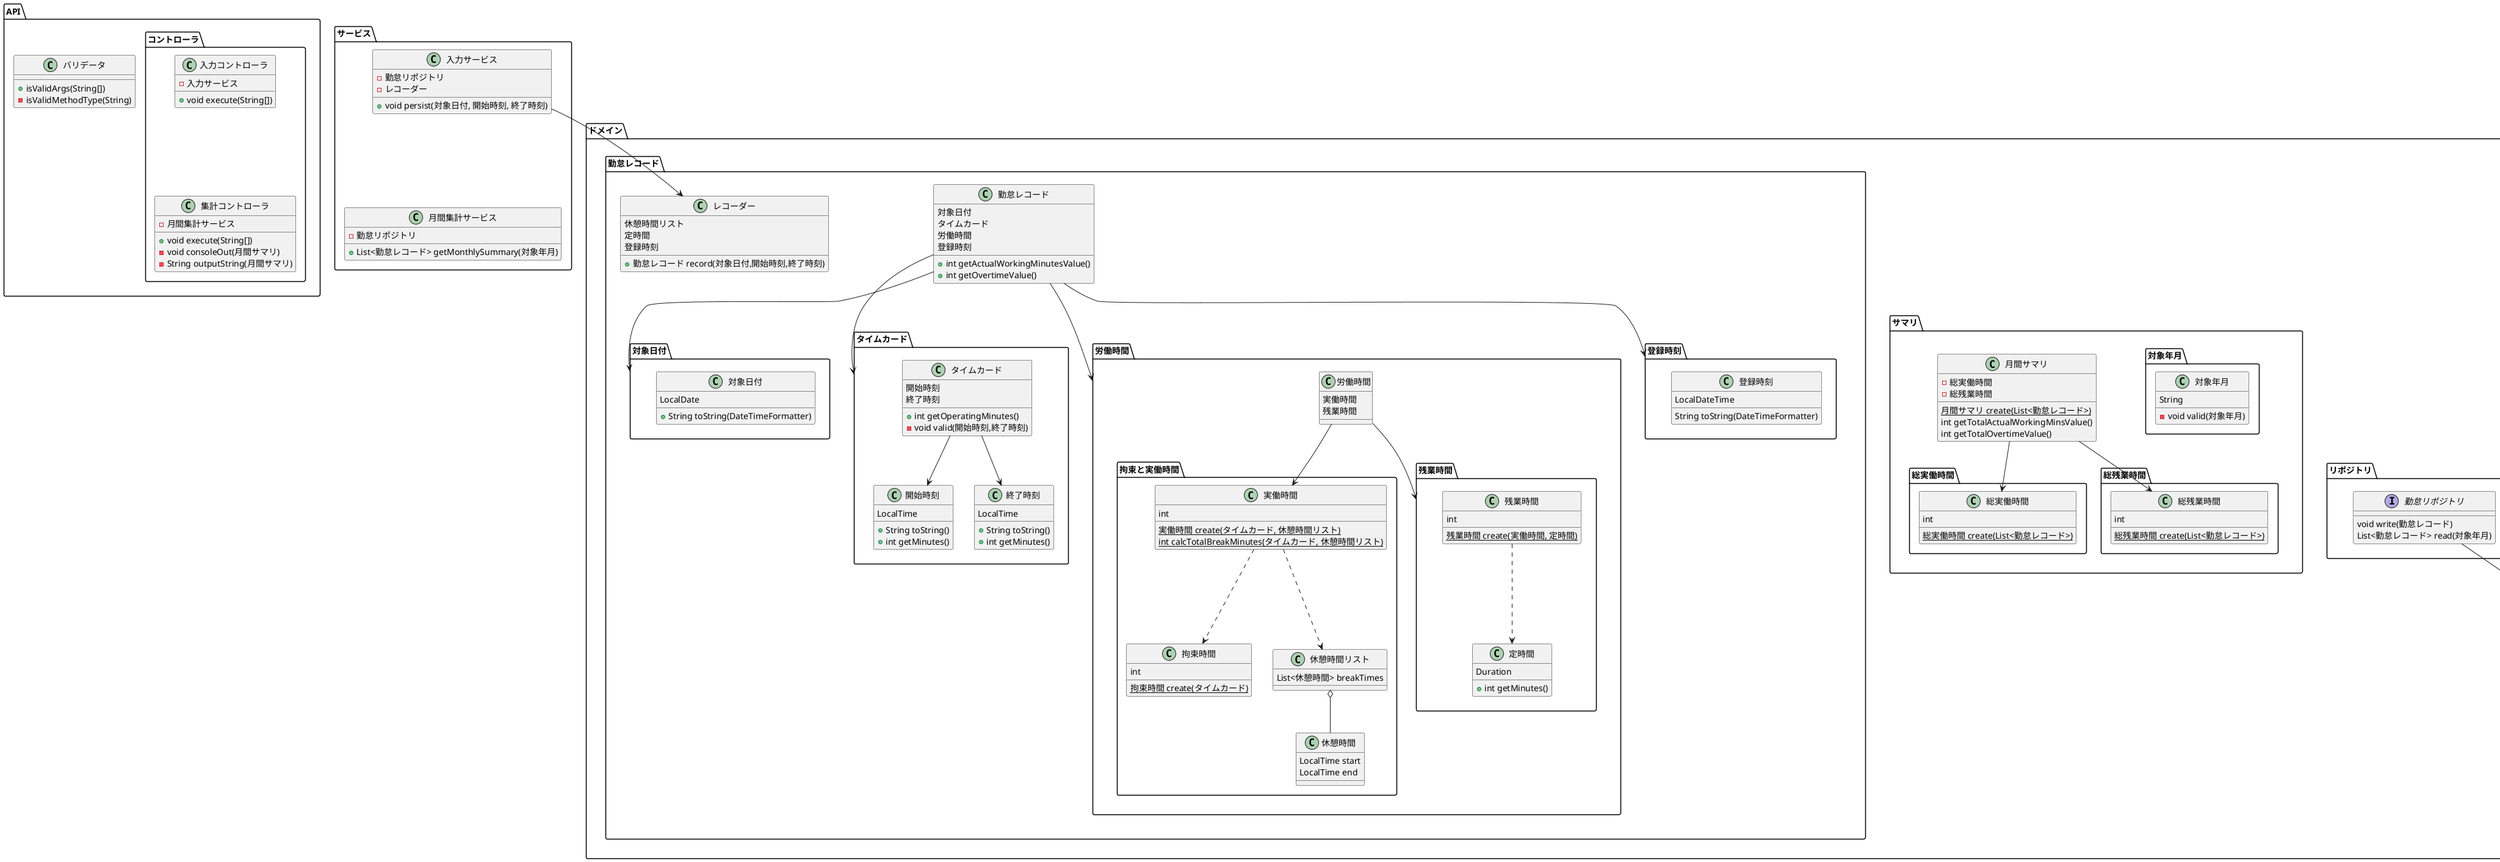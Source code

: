 @startuml


package API{

    package コントローラ{
        class 入力コントローラ{
         - {field} 入力サービス
         + {method} void execute(String[])
        }
        class 集計コントローラ{
         - {field} 月間集計サービス
         + {method} void execute(String[])
         - {method} void consoleOut(月間サマリ)
         - {method} String outputString(月間サマリ)
        }

        top to bottom direction
        入力コントローラ -[hidden]-集計コントローラ
    }


    class バリデータ{
     + {method} isValidArgs(String[])
     - {method} isValidMethodType(String)
    }

}

package サービス{

    class 入力サービス{
     - {field} 勤怠リポジトリ
     - {field} レコーダー
     + {method}void persist(対象日付, 開始時刻, 終了時刻)
    }

    class 月間集計サービス{
     - {field} 勤怠リポジトリ
     + {method}List<勤怠レコード> getMonthlySummary(対象年月)
    }

    top to bottom direction
    入力サービス -[hidden]-月間集計サービス
}


package ドメイン{

    package リポジトリ{
        interface 勤怠リポジトリ{
           void write(勤怠レコード)
           List<勤怠レコード> read(対象年月)
        }
    }

    package 勤怠レコード{

        class 勤怠レコード{
          {field} 対象日付
          {field} タイムカード
          {field} 労働時間
          {field} 登録時刻

          + {method} int getActualWorkingMinutesValue()
          + {method} int getOvertimeValue()
        }

        勤怠レコード -down-> 対象日付
        勤怠レコード -down-> タイムカード
        勤怠レコード -down-> 労働時間
        勤怠レコード -down-> 登録時刻

        class レコーダー{
          {field} 休憩時間リスト
          {field} 定時間
          {field} 登録時刻

          + {method} 勤怠レコード record(対象日付,開始時刻,終了時刻)
        }

        入力サービス -down-> レコーダー

        package 対象日付{
            class 対象日付 {
            {field} LocalDate
            + {method}String toString(DateTimeFormatter)
            }
        }

        package タイムカード {

            class タイムカード {
            {field} 開始時刻
            {field} 終了時刻
             +{method}int getOperatingMinutes()
             -{method}void valid(開始時刻,終了時刻)
            }

            class 開始時刻 {
            {field} LocalTime
             +{method}String toString()
             +{method}int getMinutes()
            }

            class 終了時刻 {
             {field} LocalTime
             +{method}String toString()
             +{method}int getMinutes()
            }

            タイムカード -down-> 開始時刻
            タイムカード -down-> 終了時刻

        }


        package 労働時間{
            package 拘束と実働時間{
                class 拘束時間{
                {field} int
                {static} 拘束時間 create(タイムカード)
                }

                class 休憩時間{
                {field} LocalTime start
                {field} LocalTime end
                }

                class 休憩時間リスト{
                {field} List<休憩時間> breakTimes
                }

                休憩時間リスト o-- 休憩時間

                class 実働時間{
                {field} int
                {static} 実働時間 create(タイムカード, 休憩時間リスト)
                {static} int calcTotalBreakMinutes(タイムカード, 休憩時間リスト)
                }
                休憩時間リスト <.up. 実働時間

                拘束時間 <.up. 実働時間
            }

            package 残業時間{
                class 残業時間{
                {field} int
                {static} 残業時間 create(実働時間, 定時間)
                }

                class 定時間{
                {field} Duration
                +{method} int getMinutes()
                }

                定時間 <.up. 残業時間
            }

            class 労働時間{
             {field} 実働時間
             {field} 残業時間
            }

            労働時間 -down-> 実働時間
            労働時間 -down-> 残業時間
        }

        package 登録時刻{
            class 登録時刻{
            {field} LocalDateTime
            {method}String toString(DateTimeFormatter)
            }
        }
    }

    package サマリ{
        class 月間サマリ{
         -{field} 総実働時間
         -{field} 総残業時間
         {static} 月間サマリ create(List<勤怠レコード>)
        int getTotalActualWorkingMinsValue()
        int getTotalOvertimeValue()
        }

        package 対象年月{
            class 対象年月 {
            {field} String
            -{method}void valid(対象年月)
            }
        }

        package 総実働時間{
            class 総実働時間{
            {field} int
            {static} 総実働時間 create(List<勤怠レコード>)
            }
            月間サマリ -down-> 総実働時間
        }

        package 総残業時間{
            class 総残業時間{
            {field} int
            {static} 総残業時間 create(List<勤怠レコード>)
            }
            月間サマリ -down-> 総残業時間
        }
    }

    top to bottom direction
    勤怠レコード -[hidden]- サマリ
    サマリ -[hidden]- リポジトリ
}

package データソース.CSV{

    class Csvリポジトリ{
       + {method}void write(勤怠レコード)
       + {method}List<勤怠レコード> read(対象年月)
    }

    勤怠リポジトリ --|> Csvリポジトリ
}


@enduml
